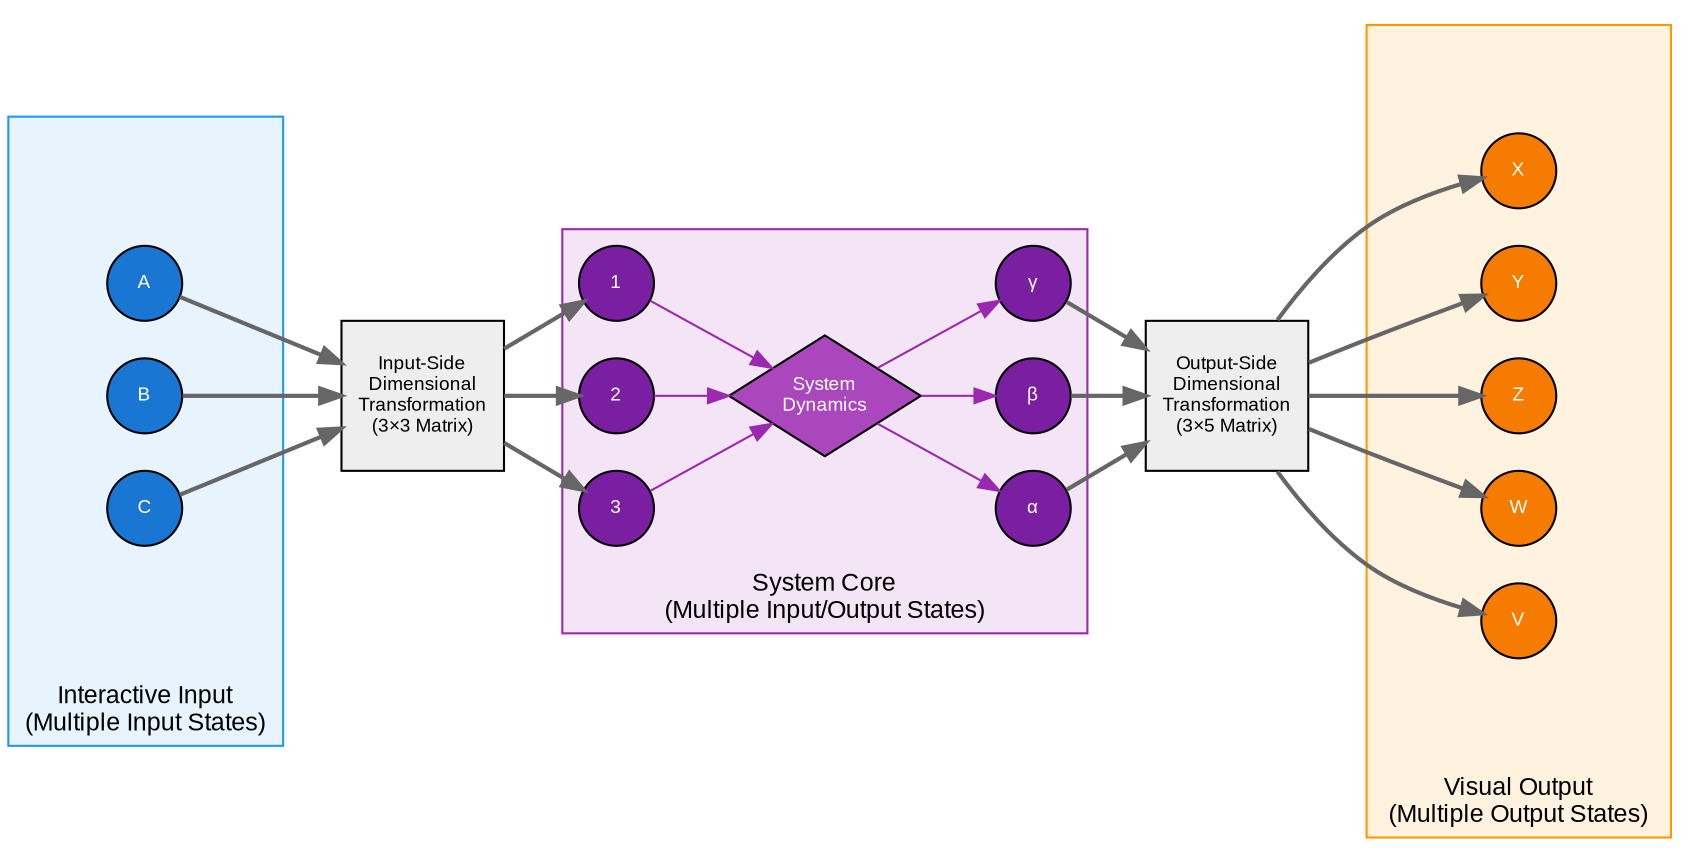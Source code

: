 digraph Figure4_Multiple_States {
    rankdir=LR;
    
    // Graph styling
    graph [bgcolor=white, fontname="Arial", fontsize=12];
    node [fontname="Arial", fontsize=9];
    edge [fontname="Arial", fontsize=8];
    
    // Interactive Input box with multiple Interactive Input States
    subgraph cluster_input {
        style=filled;
        fillcolor="#E8F4FD";
        color="#2196F3";
        label="Interactive Input\n(Multiple Input States)";
        labelloc=bottom;
        
        // Invisible spacer to center the cluster
        spacer_top [style=invis, height=0.5];
        
        ii_state_1 [
            shape=circle,
            style=filled,
            fillcolor="#1976D2",
            fontcolor=white,
            label="A",
            width=0.5,
            height=0.5
        ];
        
        ii_state_2 [
            shape=circle,
            style=filled,
            fillcolor="#1976D2",
            fontcolor=white,
            label="B",
            width=0.5,
            height=0.5
        ];
        
        ii_state_3 [
            shape=circle,
            style=filled,
            fillcolor="#1976D2",
            fontcolor=white,
            label="C",
            width=0.5,
            height=0.5
        ];
        
        // Invisible spacer to center the cluster
        spacer_bottom [style=invis, height=0.5];
    }
    
    // Input DT Box
    dt_input [
        shape=box,
        style=filled,
        fillcolor="#EEEEEE",
        label="Input-Side\nDimensional\nTransformation\n(3×3 Matrix)",
        width=1.0,
        height=1.0
    ];
    
    // System Core box with System Input States, System Dynamics, and System Output States
    subgraph cluster_system {
        style=filled;
        fillcolor="#F3E5F5";
        color="#9C27B0";
        label="System Core\n(Multiple Input/Output States)";
        labelloc=bottom;
        
        si_state_1 [
            shape=circle,
            style=filled,
            fillcolor="#7B1FA2",
            fontcolor=white,
            label="1",
            width=0.5,
            height=0.5
        ];
        
        si_state_2 [
            shape=circle,
            style=filled,
            fillcolor="#7B1FA2",
            fontcolor=white,
            label="2",
            width=0.5,
            height=0.5
        ];
        
        si_state_3 [
            shape=circle,
            style=filled,
            fillcolor="#7B1FA2",
            fontcolor=white,
            label="3",
            width=0.5,
            height=0.5
        ];
        
        // Abstract System Dynamics representation
        system_dynamics [
            shape=diamond,
            style=filled,
            fillcolor="#AB47BC",
            fontcolor=white,
            label="System\nDynamics",
            width=1.2,
            height=0.8
        ];
        
        so_state_1 [
            shape=circle,
            style=filled,
            fillcolor="#7B1FA2",
            fontcolor=white,
            label="α",
            width=0.5,
            height=0.5
        ];
        
        so_state_2 [
            shape=circle,
            style=filled,
            fillcolor="#7B1FA2",
            fontcolor=white,
            label="β",
            width=0.5,
            height=0.5
        ];
        
        so_state_3 [
            shape=circle,
            style=filled,
            fillcolor="#7B1FA2",
            fontcolor=white,
            label="γ",
            width=0.5,
            height=0.5
        ];
        
        // System flow
        si_state_1 -> system_dynamics [color="#9C27B0"];
        si_state_2 -> system_dynamics [color="#9C27B0"];
        si_state_3 -> system_dynamics [color="#9C27B0"];
        system_dynamics -> so_state_1 [color="#9C27B0"];
        system_dynamics -> so_state_2 [color="#9C27B0"];
        system_dynamics -> so_state_3 [color="#9C27B0"];
    }
    
    // Output DT Box
    dt_output [
        shape=box,
        style=filled,
        fillcolor="#EEEEEE",
        label="Output-Side\nDimensional\nTransformation\n(3×5 Matrix)",
        width=1.0,
        height=1.0
    ];
    
    // Visual Output box with multiple Visual Output States
    subgraph cluster_output {
        style=filled;
        fillcolor="#FFF3E0";
        color="#FF9800";
        label="Visual Output\n(Multiple Output States)";
        labelloc=bottom;
        
        // Invisible spacer to balance cluster height
        vo_spacer_top [style=invis, height=0.3];
        
        vo_state_1 [
            shape=circle,
            style=filled,
            fillcolor="#F57C00",
            fontcolor=white,
            label="X",
            width=0.5,
            height=0.5
        ];
        
        vo_state_2 [
            shape=circle,
            style=filled,
            fillcolor="#F57C00",
            fontcolor=white,
            label="Y",
            width=0.5,
            height=0.5
        ];
        
        vo_state_3 [
            shape=circle,
            style=filled,
            fillcolor="#F57C00",
            fontcolor=white,
            label="Z",
            width=0.5,
            height=0.5
        ];
        
        vo_state_4 [
            shape=circle,
            style=filled,
            fillcolor="#F57C00",
            fontcolor=white,
            label="W",
            width=0.5,
            height=0.5
        ];
        
        vo_state_5 [
            shape=circle,
            style=filled,
            fillcolor="#F57C00",
            fontcolor=white,
            label="V",
            width=0.5,
            height=0.5
        ];
        
        // Invisible spacer to balance cluster height
        vo_spacer_bottom [style=invis, height=0.3];
    }
    
    // Simple connections like fig2
    ii_state_1 -> dt_input [color="#666666", style=bold];
    ii_state_2 -> dt_input [color="#666666", style=bold];
    ii_state_3 -> dt_input [color="#666666", style=bold];
    
    dt_input -> si_state_1 [color="#666666", style=bold];
    dt_input -> si_state_2 [color="#666666", style=bold];
    dt_input -> si_state_3 [color="#666666", style=bold];
    
    so_state_1 -> dt_output [color="#666666", style=bold];
    so_state_2 -> dt_output [color="#666666", style=bold];
    so_state_3 -> dt_output [color="#666666", style=bold];
    
    dt_output -> vo_state_1 [color="#666666", style=bold];
    dt_output -> vo_state_2 [color="#666666", style=bold];
    dt_output -> vo_state_3 [color="#666666", style=bold];
    dt_output -> vo_state_4 [color="#666666", style=bold];
    dt_output -> vo_state_5 [color="#666666", style=bold];
}